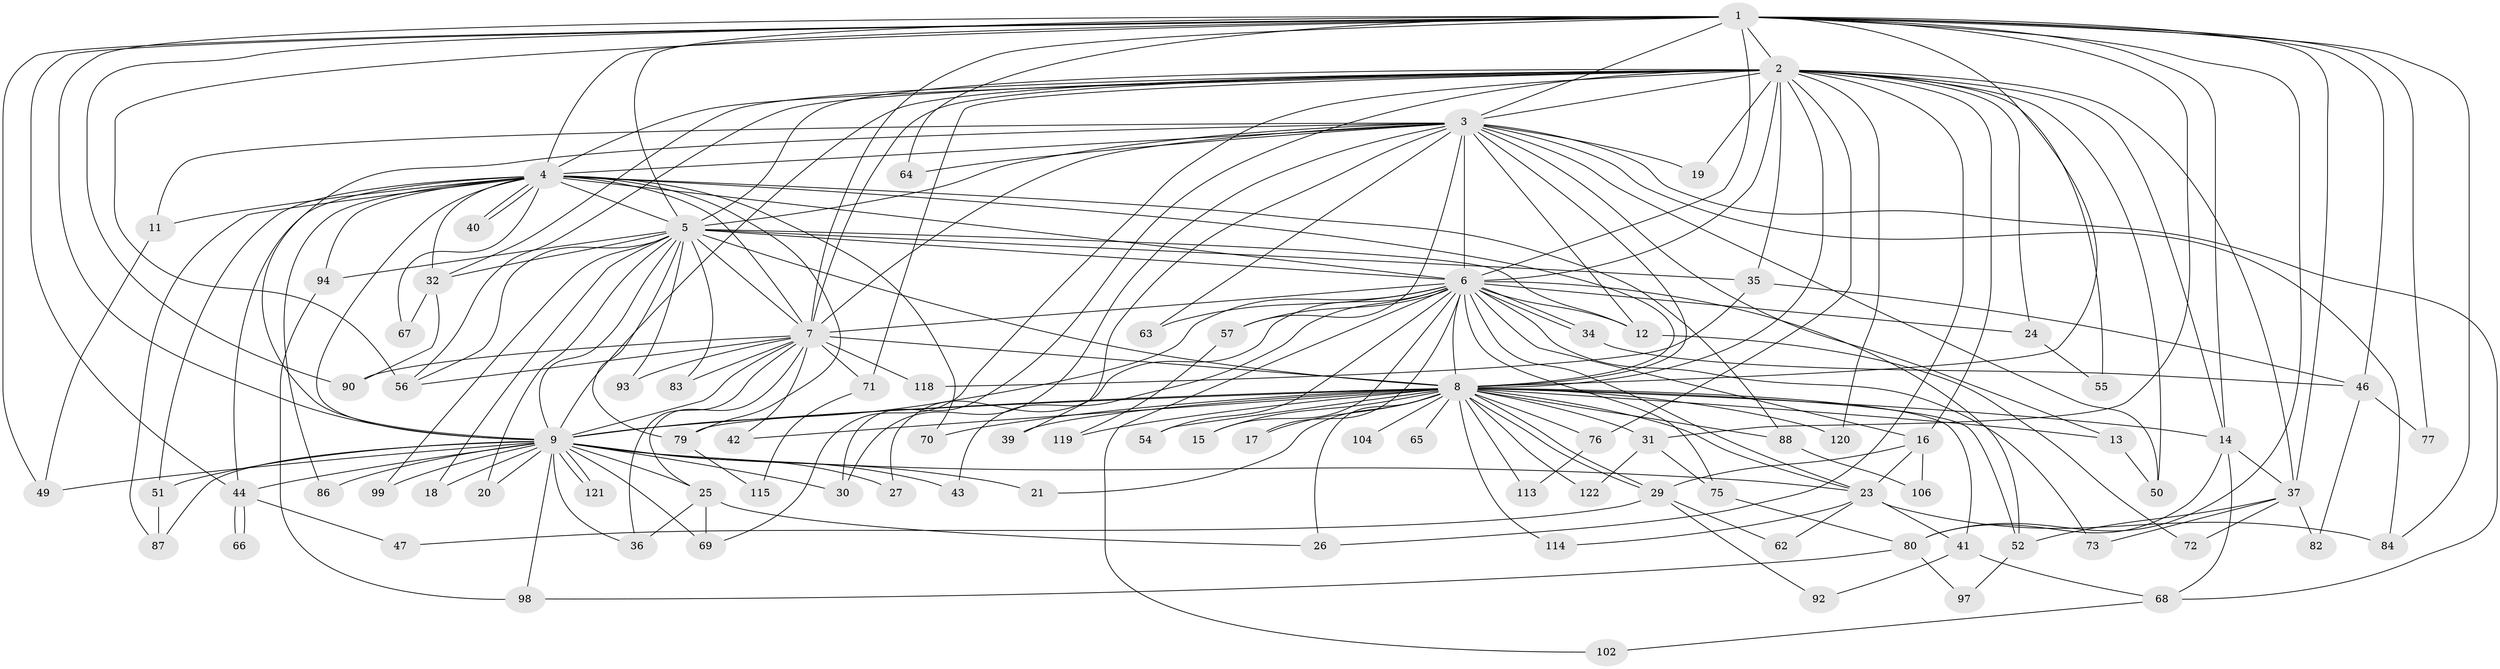 // Generated by graph-tools (version 1.1) at 2025/23/03/03/25 07:23:45]
// undirected, 90 vertices, 221 edges
graph export_dot {
graph [start="1"]
  node [color=gray90,style=filled];
  1 [super="+111"];
  2 [super="+38"];
  3 [super="+61"];
  4 [super="+105"];
  5 [super="+112"];
  6 [super="+60"];
  7 [super="+33"];
  8 [super="+10"];
  9 [super="+96"];
  11;
  12 [super="+22"];
  13;
  14 [super="+28"];
  15 [super="+95"];
  16 [super="+58"];
  17;
  18;
  19;
  20;
  21;
  23 [super="+78"];
  24;
  25;
  26 [super="+100"];
  27;
  29 [super="+53"];
  30;
  31;
  32 [super="+48"];
  34;
  35;
  36 [super="+85"];
  37 [super="+81"];
  39;
  40;
  41 [super="+45"];
  42;
  43;
  44 [super="+109"];
  46 [super="+74"];
  47;
  49 [super="+107"];
  50;
  51 [super="+59"];
  52 [super="+108"];
  54;
  55;
  56 [super="+101"];
  57;
  62;
  63;
  64;
  65;
  66;
  67;
  68 [super="+91"];
  69 [super="+117"];
  70;
  71;
  72;
  73;
  75;
  76;
  77;
  79 [super="+89"];
  80 [super="+110"];
  82;
  83;
  84 [super="+103"];
  86;
  87;
  88;
  90;
  92;
  93;
  94;
  97;
  98 [super="+116"];
  99;
  102;
  104;
  106;
  113;
  114;
  115;
  118;
  119;
  120;
  121;
  122;
  1 -- 2;
  1 -- 3;
  1 -- 4;
  1 -- 5;
  1 -- 6;
  1 -- 7;
  1 -- 8 [weight=2];
  1 -- 9;
  1 -- 14;
  1 -- 31;
  1 -- 37;
  1 -- 44;
  1 -- 46;
  1 -- 49;
  1 -- 56;
  1 -- 64;
  1 -- 77;
  1 -- 84;
  1 -- 90;
  1 -- 80;
  2 -- 3;
  2 -- 4;
  2 -- 5;
  2 -- 6;
  2 -- 7;
  2 -- 8 [weight=2];
  2 -- 9;
  2 -- 14;
  2 -- 16;
  2 -- 19;
  2 -- 24;
  2 -- 30;
  2 -- 35;
  2 -- 37;
  2 -- 55;
  2 -- 56;
  2 -- 71;
  2 -- 76;
  2 -- 120;
  2 -- 50;
  2 -- 32;
  2 -- 26;
  2 -- 69;
  3 -- 4;
  3 -- 5;
  3 -- 6;
  3 -- 7;
  3 -- 8 [weight=2];
  3 -- 9;
  3 -- 11;
  3 -- 12;
  3 -- 13;
  3 -- 19;
  3 -- 30;
  3 -- 39;
  3 -- 57;
  3 -- 64;
  3 -- 50;
  3 -- 84;
  3 -- 63;
  3 -- 68;
  4 -- 5;
  4 -- 6;
  4 -- 7;
  4 -- 8 [weight=2];
  4 -- 9;
  4 -- 11;
  4 -- 32;
  4 -- 40;
  4 -- 40;
  4 -- 44;
  4 -- 51;
  4 -- 67;
  4 -- 70;
  4 -- 86;
  4 -- 88;
  4 -- 94;
  4 -- 87;
  4 -- 79;
  5 -- 6;
  5 -- 7;
  5 -- 8 [weight=2];
  5 -- 9;
  5 -- 18;
  5 -- 20;
  5 -- 32;
  5 -- 35;
  5 -- 79;
  5 -- 83;
  5 -- 93;
  5 -- 94;
  5 -- 99;
  5 -- 56;
  5 -- 12;
  6 -- 7;
  6 -- 8 [weight=2];
  6 -- 9 [weight=2];
  6 -- 12;
  6 -- 15 [weight=2];
  6 -- 16;
  6 -- 17;
  6 -- 24;
  6 -- 27;
  6 -- 34;
  6 -- 34;
  6 -- 43;
  6 -- 52;
  6 -- 54;
  6 -- 57;
  6 -- 63;
  6 -- 73;
  6 -- 75;
  6 -- 102;
  6 -- 23;
  7 -- 8 [weight=3];
  7 -- 9;
  7 -- 25;
  7 -- 36;
  7 -- 42;
  7 -- 71;
  7 -- 83;
  7 -- 90;
  7 -- 93;
  7 -- 118;
  7 -- 56;
  8 -- 9 [weight=2];
  8 -- 13;
  8 -- 23;
  8 -- 29;
  8 -- 29;
  8 -- 31;
  8 -- 39;
  8 -- 41 [weight=2];
  8 -- 65 [weight=2];
  8 -- 113;
  8 -- 120;
  8 -- 70;
  8 -- 76;
  8 -- 15;
  8 -- 79;
  8 -- 17;
  8 -- 21;
  8 -- 88;
  8 -- 26;
  8 -- 104;
  8 -- 42;
  8 -- 114;
  8 -- 54;
  8 -- 119;
  8 -- 122;
  8 -- 52;
  8 -- 14;
  9 -- 18;
  9 -- 20;
  9 -- 21;
  9 -- 23;
  9 -- 25;
  9 -- 27;
  9 -- 43;
  9 -- 49;
  9 -- 51 [weight=2];
  9 -- 69;
  9 -- 86;
  9 -- 87;
  9 -- 99;
  9 -- 121;
  9 -- 121;
  9 -- 36;
  9 -- 30;
  9 -- 98;
  9 -- 44;
  11 -- 49;
  12 -- 72;
  13 -- 50;
  14 -- 68;
  14 -- 80;
  14 -- 37;
  16 -- 106;
  16 -- 29;
  16 -- 23;
  23 -- 41;
  23 -- 62;
  23 -- 114;
  23 -- 84;
  24 -- 55;
  25 -- 26;
  25 -- 36;
  25 -- 69;
  29 -- 47;
  29 -- 62;
  29 -- 92;
  31 -- 75;
  31 -- 122;
  32 -- 67;
  32 -- 90;
  34 -- 46;
  35 -- 118;
  35 -- 46;
  37 -- 52;
  37 -- 72;
  37 -- 73;
  37 -- 82;
  41 -- 92;
  41 -- 68;
  44 -- 47;
  44 -- 66;
  44 -- 66;
  46 -- 77;
  46 -- 82;
  51 -- 87;
  52 -- 97;
  57 -- 119;
  68 -- 102;
  71 -- 115;
  75 -- 80;
  76 -- 113;
  79 -- 115;
  80 -- 97;
  80 -- 98;
  88 -- 106;
  94 -- 98;
}
